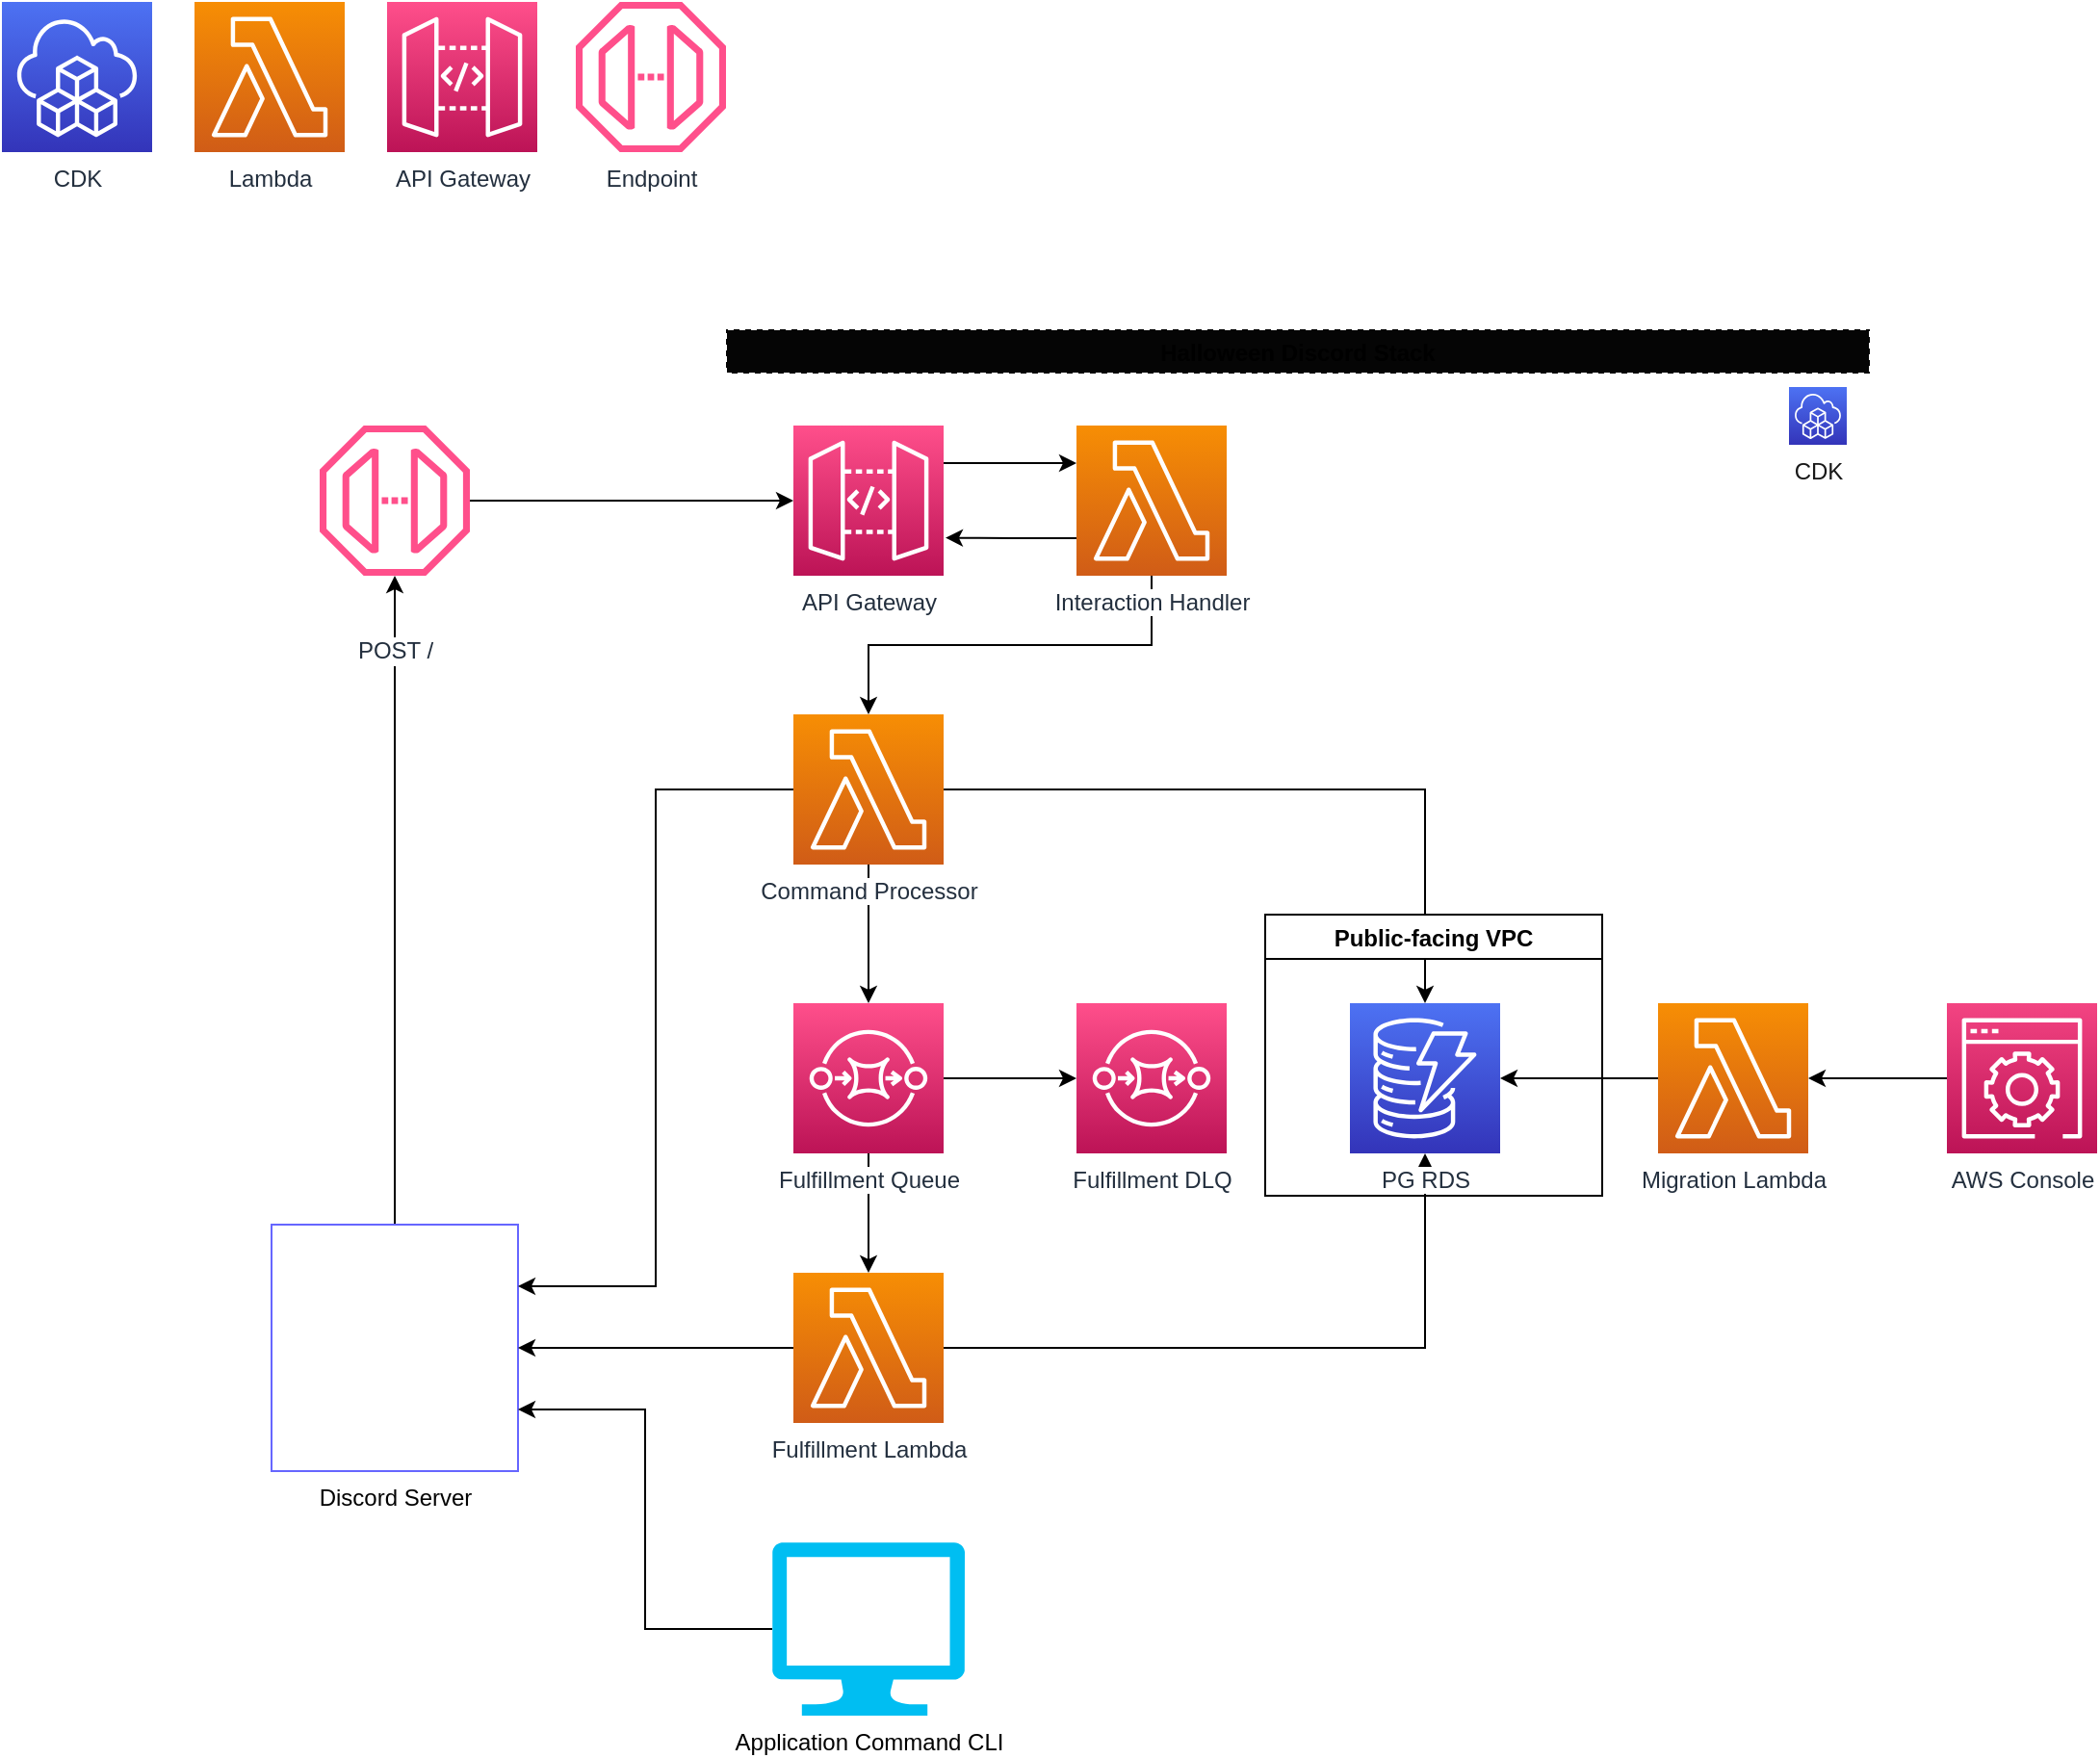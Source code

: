 <mxfile>
    <diagram id="lnBdcAsuuI5BvBr5o2wi" name="Page-1">
        <mxGraphModel dx="1222" dy="648" grid="1" gridSize="10" guides="1" tooltips="1" connect="1" arrows="1" fold="1" page="1" pageScale="1" pageWidth="850" pageHeight="1100" math="0" shadow="0">
            <root>
                <mxCell id="0"/>
                <mxCell id="1" parent="0"/>
                <mxCell id="oSQUYnhXIT-6xbtQuUzK-5" value="CDK" style="sketch=0;points=[[0,0,0],[0.25,0,0],[0.5,0,0],[0.75,0,0],[1,0,0],[0,1,0],[0.25,1,0],[0.5,1,0],[0.75,1,0],[1,1,0],[0,0.25,0],[0,0.5,0],[0,0.75,0],[1,0.25,0],[1,0.5,0],[1,0.75,0]];outlineConnect=0;fontColor=#232F3E;gradientColor=#4D72F3;gradientDirection=north;fillColor=#3334B9;strokeColor=#ffffff;dashed=0;verticalLabelPosition=bottom;verticalAlign=top;align=center;html=1;fontSize=12;fontStyle=0;aspect=fixed;shape=mxgraph.aws4.resourceIcon;resIcon=mxgraph.aws4.cloud_development_kit;labelBackgroundColor=#FFFFFF;" parent="1" vertex="1">
                    <mxGeometry x="10" y="10" width="78" height="78" as="geometry"/>
                </mxCell>
                <mxCell id="oSQUYnhXIT-6xbtQuUzK-7" value="Lambda" style="sketch=0;points=[[0,0,0],[0.25,0,0],[0.5,0,0],[0.75,0,0],[1,0,0],[0,1,0],[0.25,1,0],[0.5,1,0],[0.75,1,0],[1,1,0],[0,0.25,0],[0,0.5,0],[0,0.75,0],[1,0.25,0],[1,0.5,0],[1,0.75,0]];outlineConnect=0;fontColor=#232F3E;gradientColor=#F78E04;gradientDirection=north;fillColor=#D05C17;strokeColor=#ffffff;dashed=0;verticalLabelPosition=bottom;verticalAlign=top;align=center;html=1;fontSize=12;fontStyle=0;aspect=fixed;shape=mxgraph.aws4.resourceIcon;resIcon=mxgraph.aws4.lambda;labelBackgroundColor=#FFFFFF;" parent="1" vertex="1">
                    <mxGeometry x="110" y="10" width="78" height="78" as="geometry"/>
                </mxCell>
                <mxCell id="oSQUYnhXIT-6xbtQuUzK-8" value="API Gateway" style="sketch=0;points=[[0,0,0],[0.25,0,0],[0.5,0,0],[0.75,0,0],[1,0,0],[0,1,0],[0.25,1,0],[0.5,1,0],[0.75,1,0],[1,1,0],[0,0.25,0],[0,0.5,0],[0,0.75,0],[1,0.25,0],[1,0.5,0],[1,0.75,0]];outlineConnect=0;fontColor=#232F3E;gradientColor=#FF4F8B;gradientDirection=north;fillColor=#BC1356;strokeColor=#ffffff;dashed=0;verticalLabelPosition=bottom;verticalAlign=top;align=center;html=1;fontSize=12;fontStyle=0;aspect=fixed;shape=mxgraph.aws4.resourceIcon;resIcon=mxgraph.aws4.api_gateway;labelBackgroundColor=#FFFFFF;" parent="1" vertex="1">
                    <mxGeometry x="210" y="10" width="78" height="78" as="geometry"/>
                </mxCell>
                <mxCell id="oSQUYnhXIT-6xbtQuUzK-9" value="Endpoint" style="sketch=0;outlineConnect=0;fontColor=#232F3E;gradientColor=none;fillColor=#FF4F8B;strokeColor=none;dashed=0;verticalLabelPosition=bottom;verticalAlign=top;align=center;html=1;fontSize=12;fontStyle=0;aspect=fixed;pointerEvents=1;shape=mxgraph.aws4.endpoint;labelBackgroundColor=#FFFFFF;" parent="1" vertex="1">
                    <mxGeometry x="308" y="10" width="78" height="78" as="geometry"/>
                </mxCell>
                <mxCell id="oSQUYnhXIT-6xbtQuUzK-32" value="Halloween Discord Stack" style="swimlane;dashed=1;strokeWidth=1;swimlaneFillColor=none;fillColor=#050505;strokeColor=#FFFFFF;" parent="1" vertex="1">
                    <mxGeometry x="386" y="180" width="594" height="610" as="geometry">
                        <mxRectangle x="410" y="210" width="180" height="23" as="alternateBounds"/>
                    </mxGeometry>
                </mxCell>
                <mxCell id="oSQUYnhXIT-6xbtQuUzK-20" value="&lt;span style=&quot;&quot;&gt;CDK&lt;/span&gt;" style="sketch=0;points=[[0,0,0],[0.25,0,0],[0.5,0,0],[0.75,0,0],[1,0,0],[0,1,0],[0.25,1,0],[0.5,1,0],[0.75,1,0],[1,1,0],[0,0.25,0],[0,0.5,0],[0,0.75,0],[1,0.25,0],[1,0.5,0],[1,0.75,0]];outlineConnect=0;fontColor=#191919;gradientColor=#4D72F3;gradientDirection=north;fillColor=#3334B9;strokeColor=#ffffff;dashed=0;verticalLabelPosition=bottom;verticalAlign=top;align=center;html=1;fontSize=12;fontStyle=0;aspect=fixed;shape=mxgraph.aws4.resourceIcon;resIcon=mxgraph.aws4.cloud_development_kit;labelBackgroundColor=#FFFFFF;" parent="oSQUYnhXIT-6xbtQuUzK-32" vertex="1">
                    <mxGeometry x="552" y="30" width="30" height="30" as="geometry"/>
                </mxCell>
                <mxCell id="9752AHz9aHxP6KpXcJha-4" style="edgeStyle=orthogonalEdgeStyle;rounded=0;orthogonalLoop=1;jettySize=auto;html=1;exitX=1;exitY=0.5;exitDx=0;exitDy=0;exitPerimeter=0;" parent="oSQUYnhXIT-6xbtQuUzK-32" source="oSQUYnhXIT-6xbtQuUzK-58" target="9752AHz9aHxP6KpXcJha-1" edge="1">
                    <mxGeometry relative="1" as="geometry"/>
                </mxCell>
                <mxCell id="oSQUYnhXIT-6xbtQuUzK-58" value="Fulfillment Lambda" style="sketch=0;points=[[0,0,0],[0.25,0,0],[0.5,0,0],[0.75,0,0],[1,0,0],[0,1,0],[0.25,1,0],[0.5,1,0],[0.75,1,0],[1,1,0],[0,0.25,0],[0,0.5,0],[0,0.75,0],[1,0.25,0],[1,0.5,0],[1,0.75,0]];outlineConnect=0;fontColor=#232F3E;gradientColor=#F78E04;gradientDirection=north;fillColor=#D05C17;strokeColor=#ffffff;dashed=0;verticalLabelPosition=bottom;verticalAlign=top;align=center;html=1;fontSize=12;fontStyle=0;aspect=fixed;shape=mxgraph.aws4.resourceIcon;resIcon=mxgraph.aws4.lambda;labelBackgroundColor=#FFFFFF;" parent="oSQUYnhXIT-6xbtQuUzK-32" vertex="1">
                    <mxGeometry x="35" y="490" width="78" height="78" as="geometry"/>
                </mxCell>
                <mxCell id="nwAnyemIVqj_rQVZ3xq--6" style="edgeStyle=orthogonalEdgeStyle;rounded=0;orthogonalLoop=1;jettySize=auto;html=1;exitX=1;exitY=0.25;exitDx=0;exitDy=0;exitPerimeter=0;entryX=0;entryY=0.25;entryDx=0;entryDy=0;entryPerimeter=0;" parent="oSQUYnhXIT-6xbtQuUzK-32" source="oSQUYnhXIT-6xbtQuUzK-73" target="oSQUYnhXIT-6xbtQuUzK-74" edge="1">
                    <mxGeometry relative="1" as="geometry"/>
                </mxCell>
                <mxCell id="oSQUYnhXIT-6xbtQuUzK-73" value="API Gateway" style="sketch=0;points=[[0,0,0],[0.25,0,0],[0.5,0,0],[0.75,0,0],[1,0,0],[0,1,0],[0.25,1,0],[0.5,1,0],[0.75,1,0],[1,1,0],[0,0.25,0],[0,0.5,0],[0,0.75,0],[1,0.25,0],[1,0.5,0],[1,0.75,0]];outlineConnect=0;fontColor=#232F3E;gradientColor=#FF4F8B;gradientDirection=north;fillColor=#BC1356;strokeColor=#ffffff;dashed=0;verticalLabelPosition=bottom;verticalAlign=top;align=center;html=1;fontSize=12;fontStyle=0;aspect=fixed;shape=mxgraph.aws4.resourceIcon;resIcon=mxgraph.aws4.api_gateway;labelBackgroundColor=#FFFFFF;" parent="oSQUYnhXIT-6xbtQuUzK-32" vertex="1">
                    <mxGeometry x="35" y="50" width="78" height="78" as="geometry"/>
                </mxCell>
                <mxCell id="nwAnyemIVqj_rQVZ3xq--15" style="edgeStyle=orthogonalEdgeStyle;rounded=0;orthogonalLoop=1;jettySize=auto;html=1;exitX=0.5;exitY=1;exitDx=0;exitDy=0;exitPerimeter=0;" parent="oSQUYnhXIT-6xbtQuUzK-32" source="oSQUYnhXIT-6xbtQuUzK-74" target="nwAnyemIVqj_rQVZ3xq--1" edge="1">
                    <mxGeometry relative="1" as="geometry"/>
                </mxCell>
                <mxCell id="oSQUYnhXIT-6xbtQuUzK-74" value="Interaction Handler" style="sketch=0;points=[[0,0,0],[0.25,0,0],[0.5,0,0],[0.75,0,0],[1,0,0],[0,1,0],[0.25,1,0],[0.5,1,0],[0.75,1,0],[1,1,0],[0,0.25,0],[0,0.5,0],[0,0.75,0],[1,0.25,0],[1,0.5,0],[1,0.75,0]];outlineConnect=0;fontColor=#232F3E;gradientColor=#F78E04;gradientDirection=north;fillColor=#D05C17;strokeColor=#ffffff;dashed=0;verticalLabelPosition=bottom;verticalAlign=top;align=center;html=1;fontSize=12;fontStyle=0;aspect=fixed;shape=mxgraph.aws4.resourceIcon;resIcon=mxgraph.aws4.lambda;labelBackgroundColor=#FFFFFF;" parent="oSQUYnhXIT-6xbtQuUzK-32" vertex="1">
                    <mxGeometry x="182" y="50" width="78" height="78" as="geometry"/>
                </mxCell>
                <mxCell id="oSQUYnhXIT-6xbtQuUzK-82" style="edgeStyle=orthogonalEdgeStyle;rounded=0;jumpStyle=sharp;orthogonalLoop=1;jettySize=auto;html=1;exitX=0.5;exitY=1;exitDx=0;exitDy=0;exitPerimeter=0;shadow=0;" parent="oSQUYnhXIT-6xbtQuUzK-32" source="oSQUYnhXIT-6xbtQuUzK-75" target="oSQUYnhXIT-6xbtQuUzK-58" edge="1">
                    <mxGeometry relative="1" as="geometry"/>
                </mxCell>
                <mxCell id="oSQUYnhXIT-6xbtQuUzK-75" value="Fulfillment Queue" style="sketch=0;points=[[0,0,0],[0.25,0,0],[0.5,0,0],[0.75,0,0],[1,0,0],[0,1,0],[0.25,1,0],[0.5,1,0],[0.75,1,0],[1,1,0],[0,0.25,0],[0,0.5,0],[0,0.75,0],[1,0.25,0],[1,0.5,0],[1,0.75,0]];outlineConnect=0;fontColor=#232F3E;gradientColor=#FF4F8B;gradientDirection=north;fillColor=#BC1356;strokeColor=#ffffff;dashed=0;verticalLabelPosition=bottom;verticalAlign=top;align=center;html=1;fontSize=12;fontStyle=0;aspect=fixed;shape=mxgraph.aws4.resourceIcon;resIcon=mxgraph.aws4.sqs;labelBackgroundColor=#FFFFFF;" parent="oSQUYnhXIT-6xbtQuUzK-32" vertex="1">
                    <mxGeometry x="35" y="350" width="78" height="78" as="geometry"/>
                </mxCell>
                <mxCell id="PQSC_l4jT2sE7PJyugXs-1" value="Fulfillment DLQ" style="sketch=0;points=[[0,0,0],[0.25,0,0],[0.5,0,0],[0.75,0,0],[1,0,0],[0,1,0],[0.25,1,0],[0.5,1,0],[0.75,1,0],[1,1,0],[0,0.25,0],[0,0.5,0],[0,0.75,0],[1,0.25,0],[1,0.5,0],[1,0.75,0]];outlineConnect=0;fontColor=#232F3E;gradientColor=#FF4F8B;gradientDirection=north;fillColor=#BC1356;strokeColor=#ffffff;dashed=0;verticalLabelPosition=bottom;verticalAlign=top;align=center;html=1;fontSize=12;fontStyle=0;aspect=fixed;shape=mxgraph.aws4.resourceIcon;resIcon=mxgraph.aws4.sqs;labelBackgroundColor=#FFFFFF;" parent="oSQUYnhXIT-6xbtQuUzK-32" vertex="1">
                    <mxGeometry x="182" y="350" width="78" height="78" as="geometry"/>
                </mxCell>
                <mxCell id="3B48Or7UXeMlgIT2ND3F-3" style="edgeStyle=orthogonalEdgeStyle;rounded=0;orthogonalLoop=1;jettySize=auto;html=1;exitX=0;exitY=0.5;exitDx=0;exitDy=0;exitPerimeter=0;" parent="oSQUYnhXIT-6xbtQuUzK-32" source="3B48Or7UXeMlgIT2ND3F-1" target="9752AHz9aHxP6KpXcJha-1" edge="1">
                    <mxGeometry relative="1" as="geometry"/>
                </mxCell>
                <mxCell id="3B48Or7UXeMlgIT2ND3F-1" value="Migration Lambda" style="sketch=0;points=[[0,0,0],[0.25,0,0],[0.5,0,0],[0.75,0,0],[1,0,0],[0,1,0],[0.25,1,0],[0.5,1,0],[0.75,1,0],[1,1,0],[0,0.25,0],[0,0.5,0],[0,0.75,0],[1,0.25,0],[1,0.5,0],[1,0.75,0]];outlineConnect=0;fontColor=#232F3E;gradientColor=#F78E04;gradientDirection=north;fillColor=#D05C17;strokeColor=#ffffff;dashed=0;verticalLabelPosition=bottom;verticalAlign=top;align=center;html=1;fontSize=12;fontStyle=0;aspect=fixed;shape=mxgraph.aws4.resourceIcon;resIcon=mxgraph.aws4.lambda;labelBackgroundColor=#FFFFFF;" parent="oSQUYnhXIT-6xbtQuUzK-32" vertex="1">
                    <mxGeometry x="484" y="350" width="78" height="78" as="geometry"/>
                </mxCell>
                <mxCell id="nwAnyemIVqj_rQVZ3xq--3" style="edgeStyle=orthogonalEdgeStyle;rounded=0;orthogonalLoop=1;jettySize=auto;html=1;" parent="oSQUYnhXIT-6xbtQuUzK-32" source="nwAnyemIVqj_rQVZ3xq--1" target="9752AHz9aHxP6KpXcJha-1" edge="1">
                    <mxGeometry relative="1" as="geometry"/>
                </mxCell>
                <mxCell id="nwAnyemIVqj_rQVZ3xq--19" style="edgeStyle=orthogonalEdgeStyle;rounded=0;orthogonalLoop=1;jettySize=auto;html=1;" parent="oSQUYnhXIT-6xbtQuUzK-32" source="nwAnyemIVqj_rQVZ3xq--1" target="oSQUYnhXIT-6xbtQuUzK-75" edge="1">
                    <mxGeometry relative="1" as="geometry"/>
                </mxCell>
                <mxCell id="nwAnyemIVqj_rQVZ3xq--1" value="Command Processor" style="sketch=0;points=[[0,0,0],[0.25,0,0],[0.5,0,0],[0.75,0,0],[1,0,0],[0,1,0],[0.25,1,0],[0.5,1,0],[0.75,1,0],[1,1,0],[0,0.25,0],[0,0.5,0],[0,0.75,0],[1,0.25,0],[1,0.5,0],[1,0.75,0]];outlineConnect=0;fontColor=#232F3E;gradientColor=#F78E04;gradientDirection=north;fillColor=#D05C17;strokeColor=#ffffff;dashed=0;verticalLabelPosition=bottom;verticalAlign=top;align=center;html=1;fontSize=12;fontStyle=0;aspect=fixed;shape=mxgraph.aws4.resourceIcon;resIcon=mxgraph.aws4.lambda;labelBackgroundColor=#FFFFFF;" parent="oSQUYnhXIT-6xbtQuUzK-32" vertex="1">
                    <mxGeometry x="35" y="200" width="78" height="78" as="geometry"/>
                </mxCell>
                <mxCell id="PQSC_l4jT2sE7PJyugXs-2" style="edgeStyle=orthogonalEdgeStyle;rounded=0;orthogonalLoop=1;jettySize=auto;html=1;exitX=1;exitY=0.5;exitDx=0;exitDy=0;exitPerimeter=0;entryX=0;entryY=0.5;entryDx=0;entryDy=0;entryPerimeter=0;jumpStyle=none;" parent="oSQUYnhXIT-6xbtQuUzK-32" source="oSQUYnhXIT-6xbtQuUzK-75" target="PQSC_l4jT2sE7PJyugXs-1" edge="1">
                    <mxGeometry relative="1" as="geometry">
                        <mxPoint x="184" y="389" as="targetPoint"/>
                    </mxGeometry>
                </mxCell>
                <mxCell id="nwAnyemIVqj_rQVZ3xq--25" value="Public-facing VPC" style="swimlane;" parent="oSQUYnhXIT-6xbtQuUzK-32" vertex="1">
                    <mxGeometry x="280" y="304" width="175" height="146" as="geometry"/>
                </mxCell>
                <mxCell id="9752AHz9aHxP6KpXcJha-1" value="PG RDS" style="sketch=0;points=[[0,0,0],[0.25,0,0],[0.5,0,0],[0.75,0,0],[1,0,0],[0,1,0],[0.25,1,0],[0.5,1,0],[0.75,1,0],[1,1,0],[0,0.25,0],[0,0.5,0],[0,0.75,0],[1,0.25,0],[1,0.5,0],[1,0.75,0]];outlineConnect=0;fontColor=#232F3E;gradientColor=#4D72F3;gradientDirection=north;fillColor=#3334B9;strokeColor=#ffffff;dashed=0;verticalLabelPosition=bottom;verticalAlign=top;align=center;html=1;fontSize=12;fontStyle=0;aspect=fixed;shape=mxgraph.aws4.resourceIcon;resIcon=mxgraph.aws4.dynamodb;labelBackgroundColor=#FFFFFF;" parent="nwAnyemIVqj_rQVZ3xq--25" vertex="1">
                    <mxGeometry x="44" y="46" width="78" height="78" as="geometry"/>
                </mxCell>
                <mxCell id="nwAnyemIVqj_rQVZ3xq--9" style="edgeStyle=orthogonalEdgeStyle;rounded=0;orthogonalLoop=1;jettySize=auto;html=1;" parent="1" source="oSQUYnhXIT-6xbtQuUzK-19" target="oSQUYnhXIT-6xbtQuUzK-76" edge="1">
                    <mxGeometry relative="1" as="geometry"/>
                </mxCell>
                <mxCell id="oSQUYnhXIT-6xbtQuUzK-19" value="Discord Server" style="shape=image;html=1;verticalAlign=top;verticalLabelPosition=bottom;labelBackgroundColor=#FFFFFF;imageAspect=0;aspect=fixed;image=https://cdn4.iconfinder.com/data/icons/logos-and-brands/512/91_Discord_logo_logos-128.png;imageBorder=#6666FF;fontColor=#030303;" parent="1" vertex="1">
                    <mxGeometry x="150" y="645" width="128" height="128" as="geometry"/>
                </mxCell>
                <mxCell id="nwAnyemIVqj_rQVZ3xq--10" style="edgeStyle=orthogonalEdgeStyle;rounded=0;orthogonalLoop=1;jettySize=auto;html=1;" parent="1" source="oSQUYnhXIT-6xbtQuUzK-76" target="oSQUYnhXIT-6xbtQuUzK-73" edge="1">
                    <mxGeometry relative="1" as="geometry"/>
                </mxCell>
                <mxCell id="oSQUYnhXIT-6xbtQuUzK-76" value="POST /" style="sketch=0;outlineConnect=0;fontColor=#232F3E;gradientColor=none;fillColor=#FF4F8B;strokeColor=none;dashed=0;verticalLabelPosition=bottom;verticalAlign=middle;align=center;html=1;fontSize=12;fontStyle=0;aspect=fixed;pointerEvents=1;shape=mxgraph.aws4.endpoint;labelBackgroundColor=#FFFFFF;labelPosition=center;labelBorderColor=none;" parent="1" vertex="1">
                    <mxGeometry x="175" y="230" width="78" height="78" as="geometry"/>
                </mxCell>
                <mxCell id="3B48Or7UXeMlgIT2ND3F-5" style="edgeStyle=orthogonalEdgeStyle;rounded=0;orthogonalLoop=1;jettySize=auto;html=1;" parent="1" source="3B48Or7UXeMlgIT2ND3F-4" target="3B48Or7UXeMlgIT2ND3F-1" edge="1">
                    <mxGeometry relative="1" as="geometry"/>
                </mxCell>
                <mxCell id="3B48Or7UXeMlgIT2ND3F-4" value="AWS Console" style="sketch=0;points=[[0,0,0],[0.25,0,0],[0.5,0,0],[0.75,0,0],[1,0,0],[0,1,0],[0.25,1,0],[0.5,1,0],[0.75,1,0],[1,1,0],[0,0.25,0],[0,0.5,0],[0,0.75,0],[1,0.25,0],[1,0.5,0],[1,0.75,0]];points=[[0,0,0],[0.25,0,0],[0.5,0,0],[0.75,0,0],[1,0,0],[0,1,0],[0.25,1,0],[0.5,1,0],[0.75,1,0],[1,1,0],[0,0.25,0],[0,0.5,0],[0,0.75,0],[1,0.25,0],[1,0.5,0],[1,0.75,0]];outlineConnect=0;fontColor=#232F3E;gradientColor=#F34482;gradientDirection=north;fillColor=#BC1356;strokeColor=#ffffff;dashed=0;verticalLabelPosition=bottom;verticalAlign=top;align=center;html=1;fontSize=12;fontStyle=0;aspect=fixed;shape=mxgraph.aws4.resourceIcon;resIcon=mxgraph.aws4.management_console;labelBackgroundColor=#FFFFFF;" parent="1" vertex="1">
                    <mxGeometry x="1020" y="530" width="78" height="78" as="geometry"/>
                </mxCell>
                <mxCell id="nwAnyemIVqj_rQVZ3xq--7" style="edgeStyle=orthogonalEdgeStyle;rounded=0;orthogonalLoop=1;jettySize=auto;html=1;exitX=0;exitY=0.75;exitDx=0;exitDy=0;exitPerimeter=0;" parent="1" source="oSQUYnhXIT-6xbtQuUzK-74" edge="1">
                    <mxGeometry relative="1" as="geometry">
                        <mxPoint x="500" y="288.286" as="targetPoint"/>
                    </mxGeometry>
                </mxCell>
                <mxCell id="3" style="edgeStyle=orthogonalEdgeStyle;rounded=0;orthogonalLoop=1;jettySize=auto;html=1;entryX=1;entryY=0.75;entryDx=0;entryDy=0;" edge="1" parent="1" source="2" target="oSQUYnhXIT-6xbtQuUzK-19">
                    <mxGeometry relative="1" as="geometry"/>
                </mxCell>
                <mxCell id="2" value="Application Command CLI" style="verticalLabelPosition=bottom;html=1;verticalAlign=top;align=center;strokeColor=none;fillColor=#00BEF2;shape=mxgraph.azure.computer;pointerEvents=1;" vertex="1" parent="1">
                    <mxGeometry x="410" y="810" width="100" height="90" as="geometry"/>
                </mxCell>
                <mxCell id="4" style="edgeStyle=orthogonalEdgeStyle;rounded=0;orthogonalLoop=1;jettySize=auto;html=1;entryX=1;entryY=0.5;entryDx=0;entryDy=0;" edge="1" parent="1" source="oSQUYnhXIT-6xbtQuUzK-58" target="oSQUYnhXIT-6xbtQuUzK-19">
                    <mxGeometry relative="1" as="geometry"/>
                </mxCell>
                <mxCell id="5" style="edgeStyle=orthogonalEdgeStyle;rounded=0;orthogonalLoop=1;jettySize=auto;html=1;entryX=1;entryY=0.25;entryDx=0;entryDy=0;" edge="1" parent="1" source="nwAnyemIVqj_rQVZ3xq--1" target="oSQUYnhXIT-6xbtQuUzK-19">
                    <mxGeometry relative="1" as="geometry"/>
                </mxCell>
            </root>
        </mxGraphModel>
    </diagram>
</mxfile>